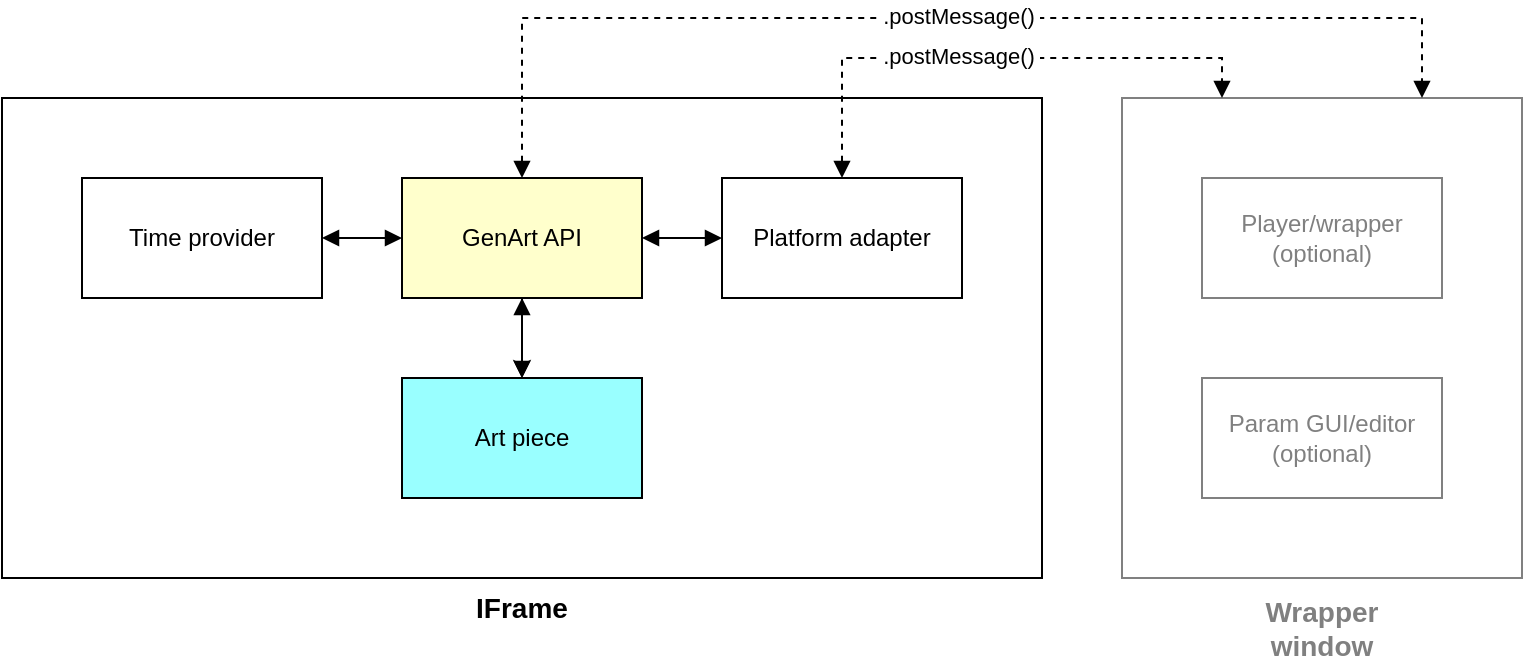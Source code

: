 <mxfile version="23.1.5" type="device">
  <diagram name="Page-1" id="A3h1jZq7aCRRbzIUX3R3">
    <mxGraphModel dx="954" dy="674" grid="1" gridSize="10" guides="1" tooltips="1" connect="1" arrows="1" fold="1" page="1" pageScale="1" pageWidth="850" pageHeight="1100" math="0" shadow="0">
      <root>
        <mxCell id="0" />
        <mxCell id="1" parent="0" />
        <mxCell id="7-jJs0g5Q8bFrjD8dycf-12" value="" style="rounded=0;whiteSpace=wrap;html=1;fillColor=none;strokeColor=#808080;" vertex="1" parent="1">
          <mxGeometry x="600" y="120" width="200" height="240" as="geometry" />
        </mxCell>
        <mxCell id="7-jJs0g5Q8bFrjD8dycf-11" value="" style="rounded=0;whiteSpace=wrap;html=1;fillColor=none;" vertex="1" parent="1">
          <mxGeometry x="40" y="120" width="520" height="240" as="geometry" />
        </mxCell>
        <mxCell id="7-jJs0g5Q8bFrjD8dycf-9" value="" style="edgeStyle=orthogonalEdgeStyle;rounded=0;orthogonalLoop=1;jettySize=auto;html=1;startArrow=block;startFill=1;endArrow=block;endFill=1;" edge="1" parent="1" source="7-jJs0g5Q8bFrjD8dycf-1" target="7-jJs0g5Q8bFrjD8dycf-2">
          <mxGeometry relative="1" as="geometry" />
        </mxCell>
        <mxCell id="7-jJs0g5Q8bFrjD8dycf-1" value="Time provider" style="rounded=0;whiteSpace=wrap;html=1;" vertex="1" parent="1">
          <mxGeometry x="80" y="160" width="120" height="60" as="geometry" />
        </mxCell>
        <mxCell id="7-jJs0g5Q8bFrjD8dycf-7" style="edgeStyle=orthogonalEdgeStyle;rounded=0;orthogonalLoop=1;jettySize=auto;html=1;exitX=0.5;exitY=1;exitDx=0;exitDy=0;entryX=0.5;entryY=0;entryDx=0;entryDy=0;" edge="1" parent="1" source="7-jJs0g5Q8bFrjD8dycf-2" target="7-jJs0g5Q8bFrjD8dycf-4">
          <mxGeometry relative="1" as="geometry" />
        </mxCell>
        <mxCell id="7-jJs0g5Q8bFrjD8dycf-8" style="edgeStyle=orthogonalEdgeStyle;rounded=0;orthogonalLoop=1;jettySize=auto;html=1;exitX=1;exitY=0.5;exitDx=0;exitDy=0;entryX=0;entryY=0.5;entryDx=0;entryDy=0;startArrow=block;startFill=1;endArrow=block;endFill=1;" edge="1" parent="1" source="7-jJs0g5Q8bFrjD8dycf-2" target="7-jJs0g5Q8bFrjD8dycf-3">
          <mxGeometry relative="1" as="geometry" />
        </mxCell>
        <mxCell id="7-jJs0g5Q8bFrjD8dycf-10" value="" style="edgeStyle=orthogonalEdgeStyle;rounded=0;orthogonalLoop=1;jettySize=auto;html=1;startArrow=block;startFill=1;endArrow=block;endFill=1;" edge="1" parent="1" source="7-jJs0g5Q8bFrjD8dycf-2" target="7-jJs0g5Q8bFrjD8dycf-4">
          <mxGeometry relative="1" as="geometry" />
        </mxCell>
        <mxCell id="7-jJs0g5Q8bFrjD8dycf-14" style="edgeStyle=orthogonalEdgeStyle;rounded=0;orthogonalLoop=1;jettySize=auto;html=1;exitX=0.5;exitY=0;exitDx=0;exitDy=0;entryX=0.75;entryY=0;entryDx=0;entryDy=0;startArrow=block;startFill=1;endArrow=block;endFill=1;dashed=1;" edge="1" parent="1" source="7-jJs0g5Q8bFrjD8dycf-2" target="7-jJs0g5Q8bFrjD8dycf-12">
          <mxGeometry relative="1" as="geometry">
            <Array as="points">
              <mxPoint x="300" y="80" />
              <mxPoint x="750" y="80" />
            </Array>
          </mxGeometry>
        </mxCell>
        <mxCell id="7-jJs0g5Q8bFrjD8dycf-17" value="&amp;nbsp;.postMessage()&amp;nbsp;" style="edgeLabel;html=1;align=center;verticalAlign=middle;resizable=0;points=[];" vertex="1" connectable="0" parent="7-jJs0g5Q8bFrjD8dycf-14">
          <mxGeometry x="0.168" y="-1" relative="1" as="geometry">
            <mxPoint x="-35" y="-2" as="offset" />
          </mxGeometry>
        </mxCell>
        <mxCell id="7-jJs0g5Q8bFrjD8dycf-2" value="GenArt API" style="rounded=0;whiteSpace=wrap;html=1;fillColor=#FFFFCC;" vertex="1" parent="1">
          <mxGeometry x="240" y="160" width="120" height="60" as="geometry" />
        </mxCell>
        <mxCell id="7-jJs0g5Q8bFrjD8dycf-13" style="edgeStyle=orthogonalEdgeStyle;rounded=0;orthogonalLoop=1;jettySize=auto;html=1;exitX=0.5;exitY=0;exitDx=0;exitDy=0;entryX=0.25;entryY=0;entryDx=0;entryDy=0;startArrow=block;startFill=1;endArrow=block;endFill=1;dashed=1;" edge="1" parent="1" source="7-jJs0g5Q8bFrjD8dycf-3" target="7-jJs0g5Q8bFrjD8dycf-12">
          <mxGeometry relative="1" as="geometry">
            <Array as="points">
              <mxPoint x="460" y="100" />
              <mxPoint x="650" y="100" />
            </Array>
          </mxGeometry>
        </mxCell>
        <mxCell id="7-jJs0g5Q8bFrjD8dycf-19" value="&amp;nbsp;.postMessage()&amp;nbsp;" style="edgeLabel;html=1;align=center;verticalAlign=middle;resizable=0;points=[];" vertex="1" connectable="0" parent="7-jJs0g5Q8bFrjD8dycf-13">
          <mxGeometry x="-0.133" relative="1" as="geometry">
            <mxPoint x="1" y="-1" as="offset" />
          </mxGeometry>
        </mxCell>
        <mxCell id="7-jJs0g5Q8bFrjD8dycf-3" value="Platform adapter" style="rounded=0;whiteSpace=wrap;html=1;" vertex="1" parent="1">
          <mxGeometry x="400" y="160" width="120" height="60" as="geometry" />
        </mxCell>
        <mxCell id="7-jJs0g5Q8bFrjD8dycf-4" value="Art piece" style="rounded=0;whiteSpace=wrap;html=1;fillColor=#99FFFF;" vertex="1" parent="1">
          <mxGeometry x="240" y="260" width="120" height="60" as="geometry" />
        </mxCell>
        <mxCell id="7-jJs0g5Q8bFrjD8dycf-5" value="Player/wrapper&lt;br&gt;(optional)" style="rounded=0;whiteSpace=wrap;html=1;strokeColor=#808080;fontColor=#808080;" vertex="1" parent="1">
          <mxGeometry x="640" y="160" width="120" height="60" as="geometry" />
        </mxCell>
        <mxCell id="7-jJs0g5Q8bFrjD8dycf-15" value="Wrapper window" style="text;html=1;align=center;verticalAlign=middle;whiteSpace=wrap;rounded=0;fontSize=14;fontStyle=1;fontColor=#808080;" vertex="1" parent="1">
          <mxGeometry x="670" y="370" width="60" height="30" as="geometry" />
        </mxCell>
        <mxCell id="7-jJs0g5Q8bFrjD8dycf-16" value="IFrame" style="text;html=1;align=center;verticalAlign=middle;whiteSpace=wrap;rounded=0;fontSize=14;fontStyle=1;fontColor=#000000;" vertex="1" parent="1">
          <mxGeometry x="270" y="360" width="60" height="30" as="geometry" />
        </mxCell>
        <mxCell id="7-jJs0g5Q8bFrjD8dycf-20" value="Param GUI/editor&lt;br&gt;(optional)" style="rounded=0;whiteSpace=wrap;html=1;strokeColor=#808080;fontColor=#808080;" vertex="1" parent="1">
          <mxGeometry x="640" y="260" width="120" height="60" as="geometry" />
        </mxCell>
      </root>
    </mxGraphModel>
  </diagram>
</mxfile>
